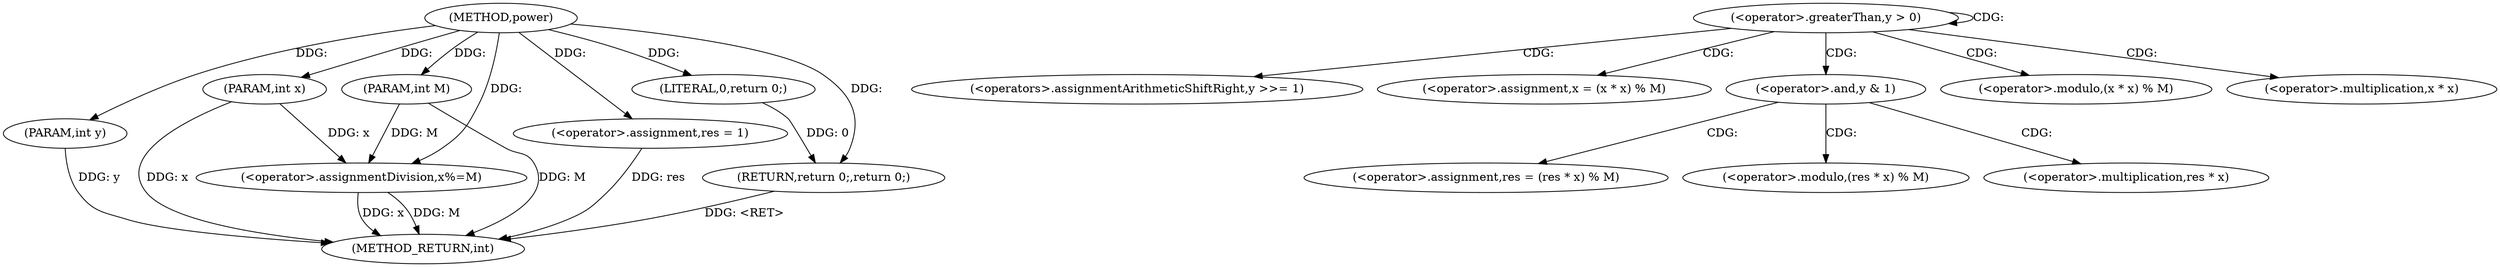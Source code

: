 digraph "power" {  
"1000187" [label = "(METHOD,power)" ]
"1000231" [label = "(METHOD_RETURN,int)" ]
"1000188" [label = "(PARAM,int x)" ]
"1000189" [label = "(PARAM,int y)" ]
"1000190" [label = "(PARAM,int M)" ]
"1000193" [label = "(<operator>.assignment,res = 1)" ]
"1000196" [label = "(<operator>.assignmentDivision,x%=M)" ]
"1000199" [label = "(RETURN,return 0;,return 0;)" ]
"1000200" [label = "(LITERAL,0,return 0;)" ]
"1000202" [label = "(<operator>.greaterThan,y > 0)" ]
"1000217" [label = "(<operators>.assignmentArithmeticShiftRight,y >>= 1)" ]
"1000220" [label = "(<operator>.assignment,x = (x * x) % M)" ]
"1000207" [label = "(<operator>.and,y & 1)" ]
"1000210" [label = "(<operator>.assignment,res = (res * x) % M)" ]
"1000222" [label = "(<operator>.modulo,(x * x) % M)" ]
"1000212" [label = "(<operator>.modulo,(res * x) % M)" ]
"1000223" [label = "(<operator>.multiplication,x * x)" ]
"1000213" [label = "(<operator>.multiplication,res * x)" ]
  "1000199" -> "1000231"  [ label = "DDG: <RET>"] 
  "1000188" -> "1000231"  [ label = "DDG: x"] 
  "1000189" -> "1000231"  [ label = "DDG: y"] 
  "1000190" -> "1000231"  [ label = "DDG: M"] 
  "1000193" -> "1000231"  [ label = "DDG: res"] 
  "1000196" -> "1000231"  [ label = "DDG: x"] 
  "1000196" -> "1000231"  [ label = "DDG: M"] 
  "1000187" -> "1000188"  [ label = "DDG: "] 
  "1000187" -> "1000189"  [ label = "DDG: "] 
  "1000187" -> "1000190"  [ label = "DDG: "] 
  "1000187" -> "1000193"  [ label = "DDG: "] 
  "1000190" -> "1000196"  [ label = "DDG: M"] 
  "1000187" -> "1000196"  [ label = "DDG: "] 
  "1000200" -> "1000199"  [ label = "DDG: 0"] 
  "1000187" -> "1000199"  [ label = "DDG: "] 
  "1000188" -> "1000196"  [ label = "DDG: x"] 
  "1000187" -> "1000200"  [ label = "DDG: "] 
  "1000202" -> "1000202"  [ label = "CDG: "] 
  "1000202" -> "1000217"  [ label = "CDG: "] 
  "1000202" -> "1000222"  [ label = "CDG: "] 
  "1000202" -> "1000223"  [ label = "CDG: "] 
  "1000202" -> "1000207"  [ label = "CDG: "] 
  "1000202" -> "1000220"  [ label = "CDG: "] 
  "1000207" -> "1000210"  [ label = "CDG: "] 
  "1000207" -> "1000213"  [ label = "CDG: "] 
  "1000207" -> "1000212"  [ label = "CDG: "] 
}
